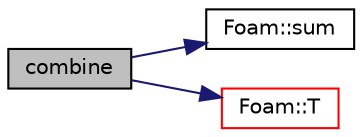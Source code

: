 digraph "combine"
{
  bgcolor="transparent";
  edge [fontname="Helvetica",fontsize="10",labelfontname="Helvetica",labelfontsize="10"];
  node [fontname="Helvetica",fontsize="10",shape=record];
  rankdir="LR";
  Node1 [label="combine",height=0.2,width=0.4,color="black", fillcolor="grey75", style="filled", fontcolor="black"];
  Node1 -> Node2 [color="midnightblue",fontsize="10",style="solid",fontname="Helvetica"];
  Node2 [label="Foam::sum",height=0.2,width=0.4,color="black",URL="$a10887.html#a3d8733143aad0e03b300186ab4bef137"];
  Node1 -> Node3 [color="midnightblue",fontsize="10",style="solid",fontname="Helvetica"];
  Node3 [label="Foam::T",height=0.2,width=0.4,color="red",URL="$a10887.html#ae57fda0abb14bb0944947c463c6e09d4"];
}
